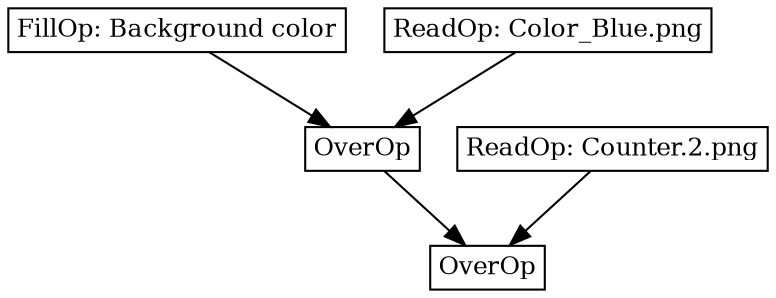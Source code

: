 digraph CompositeTracks {
    FillOp [shape=box, label="FillOp: Background color", fontsize=12, margin=0.05, width=0, height=0]
    ReadOp [shape=box, label="ReadOp: Color_Blue.png", fontsize=12, margin=0.05, width=0, height=0]
    ReadOp2 [shape=box, label="ReadOp: Counter.2.png", fontsize=12, margin=0.05, width=0, height=0]
    OverOp [shape=box, label="OverOp", fontsize=12, margin=0.05, width=0, height=0]
    OverOp2 [shape=box, label="OverOp", fontsize=12, margin=0.05, width=0, height=0]
    FillOp -> OverOp;
    ReadOp -> OverOp;
    OverOp -> OverOp2;
    ReadOp2 -> OverOp2;
}
